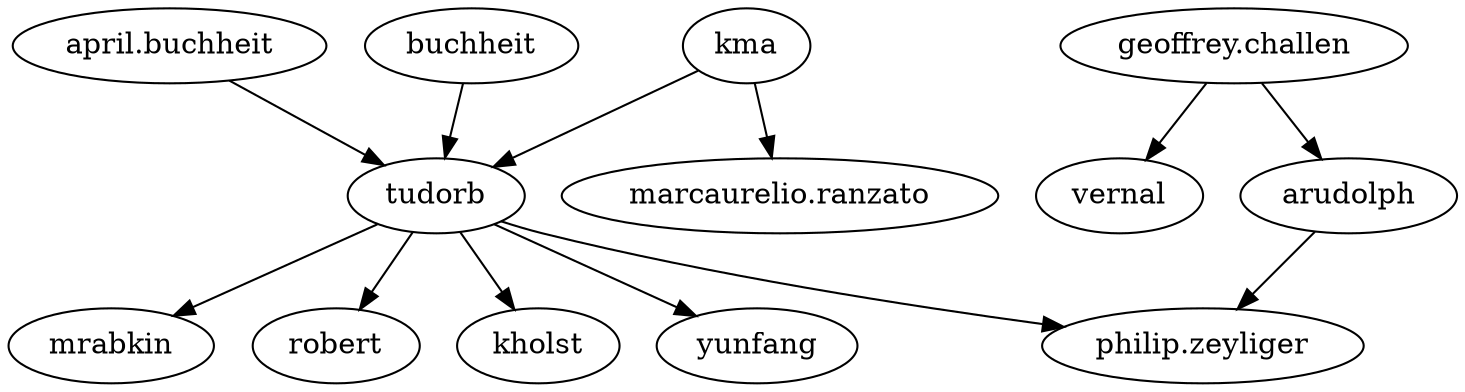 strict digraph  {
	"april.buchheit" -> tudorb;
	"geoffrey.challen" -> vernal;
	"geoffrey.challen" -> arudolph;
	buchheit -> tudorb;
	kma -> tudorb;
	kma -> "marcaurelio.ranzato";
	tudorb -> yunfang;
	tudorb -> mrabkin;
	tudorb -> robert;
	tudorb -> kholst;
	tudorb -> "philip.zeyliger";
	arudolph -> "philip.zeyliger";
}
